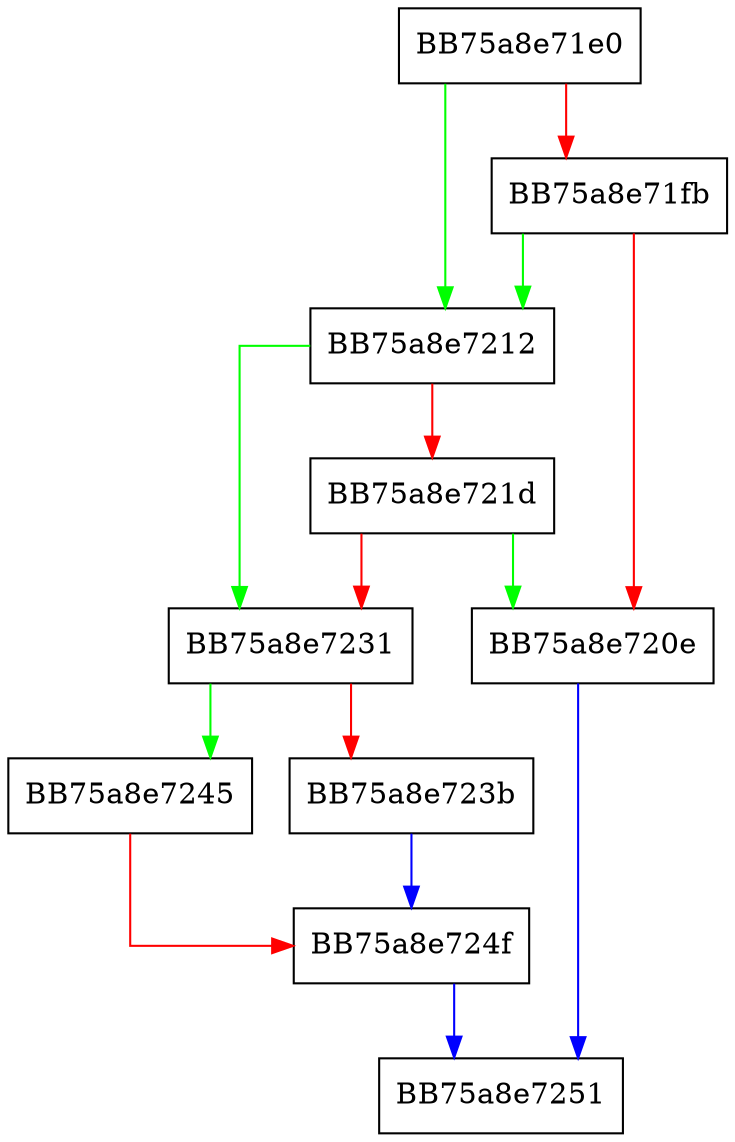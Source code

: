 digraph push_object {
  node [shape="box"];
  graph [splines=ortho];
  BB75a8e71e0 -> BB75a8e7212 [color="green"];
  BB75a8e71e0 -> BB75a8e71fb [color="red"];
  BB75a8e71fb -> BB75a8e7212 [color="green"];
  BB75a8e71fb -> BB75a8e720e [color="red"];
  BB75a8e720e -> BB75a8e7251 [color="blue"];
  BB75a8e7212 -> BB75a8e7231 [color="green"];
  BB75a8e7212 -> BB75a8e721d [color="red"];
  BB75a8e721d -> BB75a8e720e [color="green"];
  BB75a8e721d -> BB75a8e7231 [color="red"];
  BB75a8e7231 -> BB75a8e7245 [color="green"];
  BB75a8e7231 -> BB75a8e723b [color="red"];
  BB75a8e723b -> BB75a8e724f [color="blue"];
  BB75a8e7245 -> BB75a8e724f [color="red"];
  BB75a8e724f -> BB75a8e7251 [color="blue"];
}